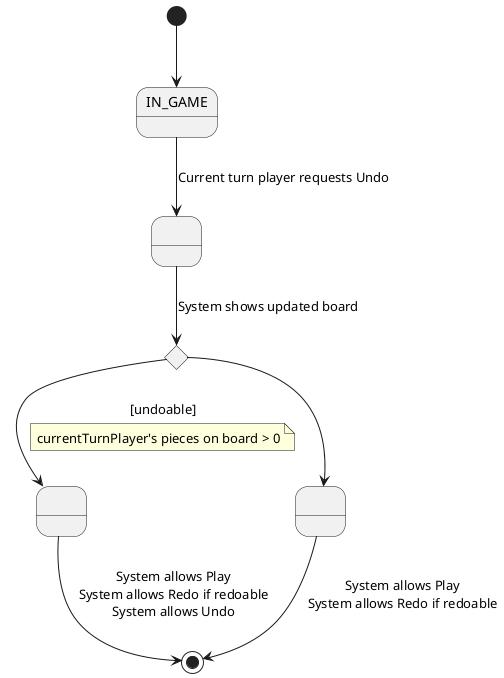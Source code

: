@startuml StateDiagramUndoState
state A as "IN_GAME"
state B as " "
state C as " "
state E as " "
state if <<choice>>

[*] --> A
A --> B: Current turn player requests Undo
B --> if: System shows updated board
if --> C: [undoable]
note on link
    currentTurnPlayer's pieces on board > 0
end note
if --> E
C --> [*]: System allows Play\nSystem allows Redo if redoable\nSystem allows Undo
E --> [*]:  System allows Play\nSystem allows Redo if redoable
@enduml